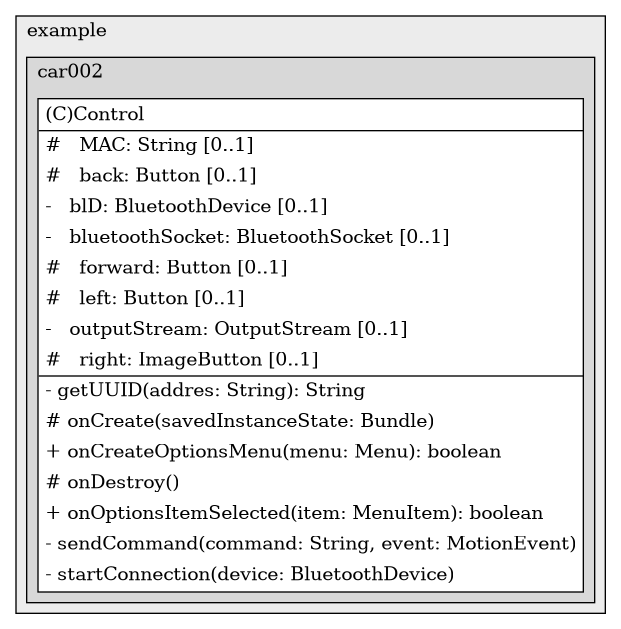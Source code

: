 @startuml

/' diagram meta data start
config=StructureConfiguration;
{
  "projectClassification": {
    "searchMode": "OpenProject", // OpenProject, AllProjects
    "includedProjects": "",
    "pathEndKeywords": "*.impl",
    "isClientPath": "",
    "isClientName": "",
    "isTestPath": "",
    "isTestName": "",
    "isMappingPath": "",
    "isMappingName": "",
    "isDataAccessPath": "",
    "isDataAccessName": "",
    "isDataStructurePath": "",
    "isDataStructureName": "",
    "isInterfaceStructuresPath": "",
    "isInterfaceStructuresName": "",
    "isEntryPointPath": "",
    "isEntryPointName": "",
    "treatFinalFieldsAsMandatory": false
  },
  "graphRestriction": {
    "classPackageExcludeFilter": "",
    "classPackageIncludeFilter": "",
    "classNameExcludeFilter": "",
    "classNameIncludeFilter": "",
    "methodNameExcludeFilter": "",
    "methodNameIncludeFilter": "",
    "removeByInheritance": "", // inheritance/annotation based filtering is done in a second step
    "removeByAnnotation": "",
    "removeByClassPackage": "", // cleanup the graph after inheritance/annotation based filtering is done
    "removeByClassName": "",
    "cutMappings": false,
    "cutEnum": true,
    "cutTests": true,
    "cutClient": true,
    "cutDataAccess": false,
    "cutInterfaceStructures": false,
    "cutDataStructures": false,
    "cutGetterAndSetter": true,
    "cutConstructors": true
  },
  "graphTraversal": {
    "forwardDepth": 6,
    "backwardDepth": 6,
    "classPackageExcludeFilter": "",
    "classPackageIncludeFilter": "",
    "classNameExcludeFilter": "",
    "classNameIncludeFilter": "",
    "methodNameExcludeFilter": "",
    "methodNameIncludeFilter": "",
    "hideMappings": false,
    "hideDataStructures": false,
    "hidePrivateMethods": true,
    "hideInterfaceCalls": true, // indirection: implementation -> interface (is hidden) -> implementation
    "onlyShowApplicationEntryPoints": false, // root node is included
    "useMethodCallsForStructureDiagram": "ForwardOnly" // ForwardOnly, BothDirections, No
  },
  "details": {
    "aggregation": "GroupByClass", // ByClass, GroupByClass, None
    "showClassGenericTypes": true,
    "showMethods": true,
    "showMethodParameterNames": true,
    "showMethodParameterTypes": true,
    "showMethodReturnType": true,
    "showPackageLevels": 2,
    "showDetailedClassStructure": true
  },
  "rootClass": "com.example.car002.Control",
  "extensionCallbackMethod": "" // qualified.class.name#methodName - signature: public static String method(String)
}
diagram meta data end '/



digraph g {
    rankdir="TB"
    splines=polyline
    

'nodes 
subgraph cluster_1322970774 { 
   	label=example
	labeljust=l
	fillcolor="#ececec"
	style=filled
   
   subgraph cluster_766754078 { 
   	label=car002
	labeljust=l
	fillcolor="#d8d8d8"
	style=filled
   
   Control15107823[
	label=<<TABLE BORDER="1" CELLBORDER="0" CELLPADDING="4" CELLSPACING="0">
<TR><TD ALIGN="LEFT" >(C)Control</TD></TR>
<HR/>
<TR><TD ALIGN="LEFT" >#   MAC: String [0..1]</TD></TR>
<TR><TD ALIGN="LEFT" >#   back: Button [0..1]</TD></TR>
<TR><TD ALIGN="LEFT" >-   blD: BluetoothDevice [0..1]</TD></TR>
<TR><TD ALIGN="LEFT" >-   bluetoothSocket: BluetoothSocket [0..1]</TD></TR>
<TR><TD ALIGN="LEFT" >#   forward: Button [0..1]</TD></TR>
<TR><TD ALIGN="LEFT" >#   left: Button [0..1]</TD></TR>
<TR><TD ALIGN="LEFT" >-   outputStream: OutputStream [0..1]</TD></TR>
<TR><TD ALIGN="LEFT" >#   right: ImageButton [0..1]</TD></TR>
<HR/>
<TR><TD ALIGN="LEFT" >- getUUID(addres: String): String</TD></TR>
<TR><TD ALIGN="LEFT" ># onCreate(savedInstanceState: Bundle)</TD></TR>
<TR><TD ALIGN="LEFT" >+ onCreateOptionsMenu(menu: Menu): boolean</TD></TR>
<TR><TD ALIGN="LEFT" ># onDestroy()</TD></TR>
<TR><TD ALIGN="LEFT" >+ onOptionsItemSelected(item: MenuItem): boolean</TD></TR>
<TR><TD ALIGN="LEFT" >- sendCommand(command: String, event: MotionEvent)</TD></TR>
<TR><TD ALIGN="LEFT" >- startConnection(device: BluetoothDevice)</TD></TR>
</TABLE>>
	style=filled
	margin=0
	shape=plaintext
	fillcolor="#FFFFFF"
];
} 
} 

'edges    

    
}
@enduml